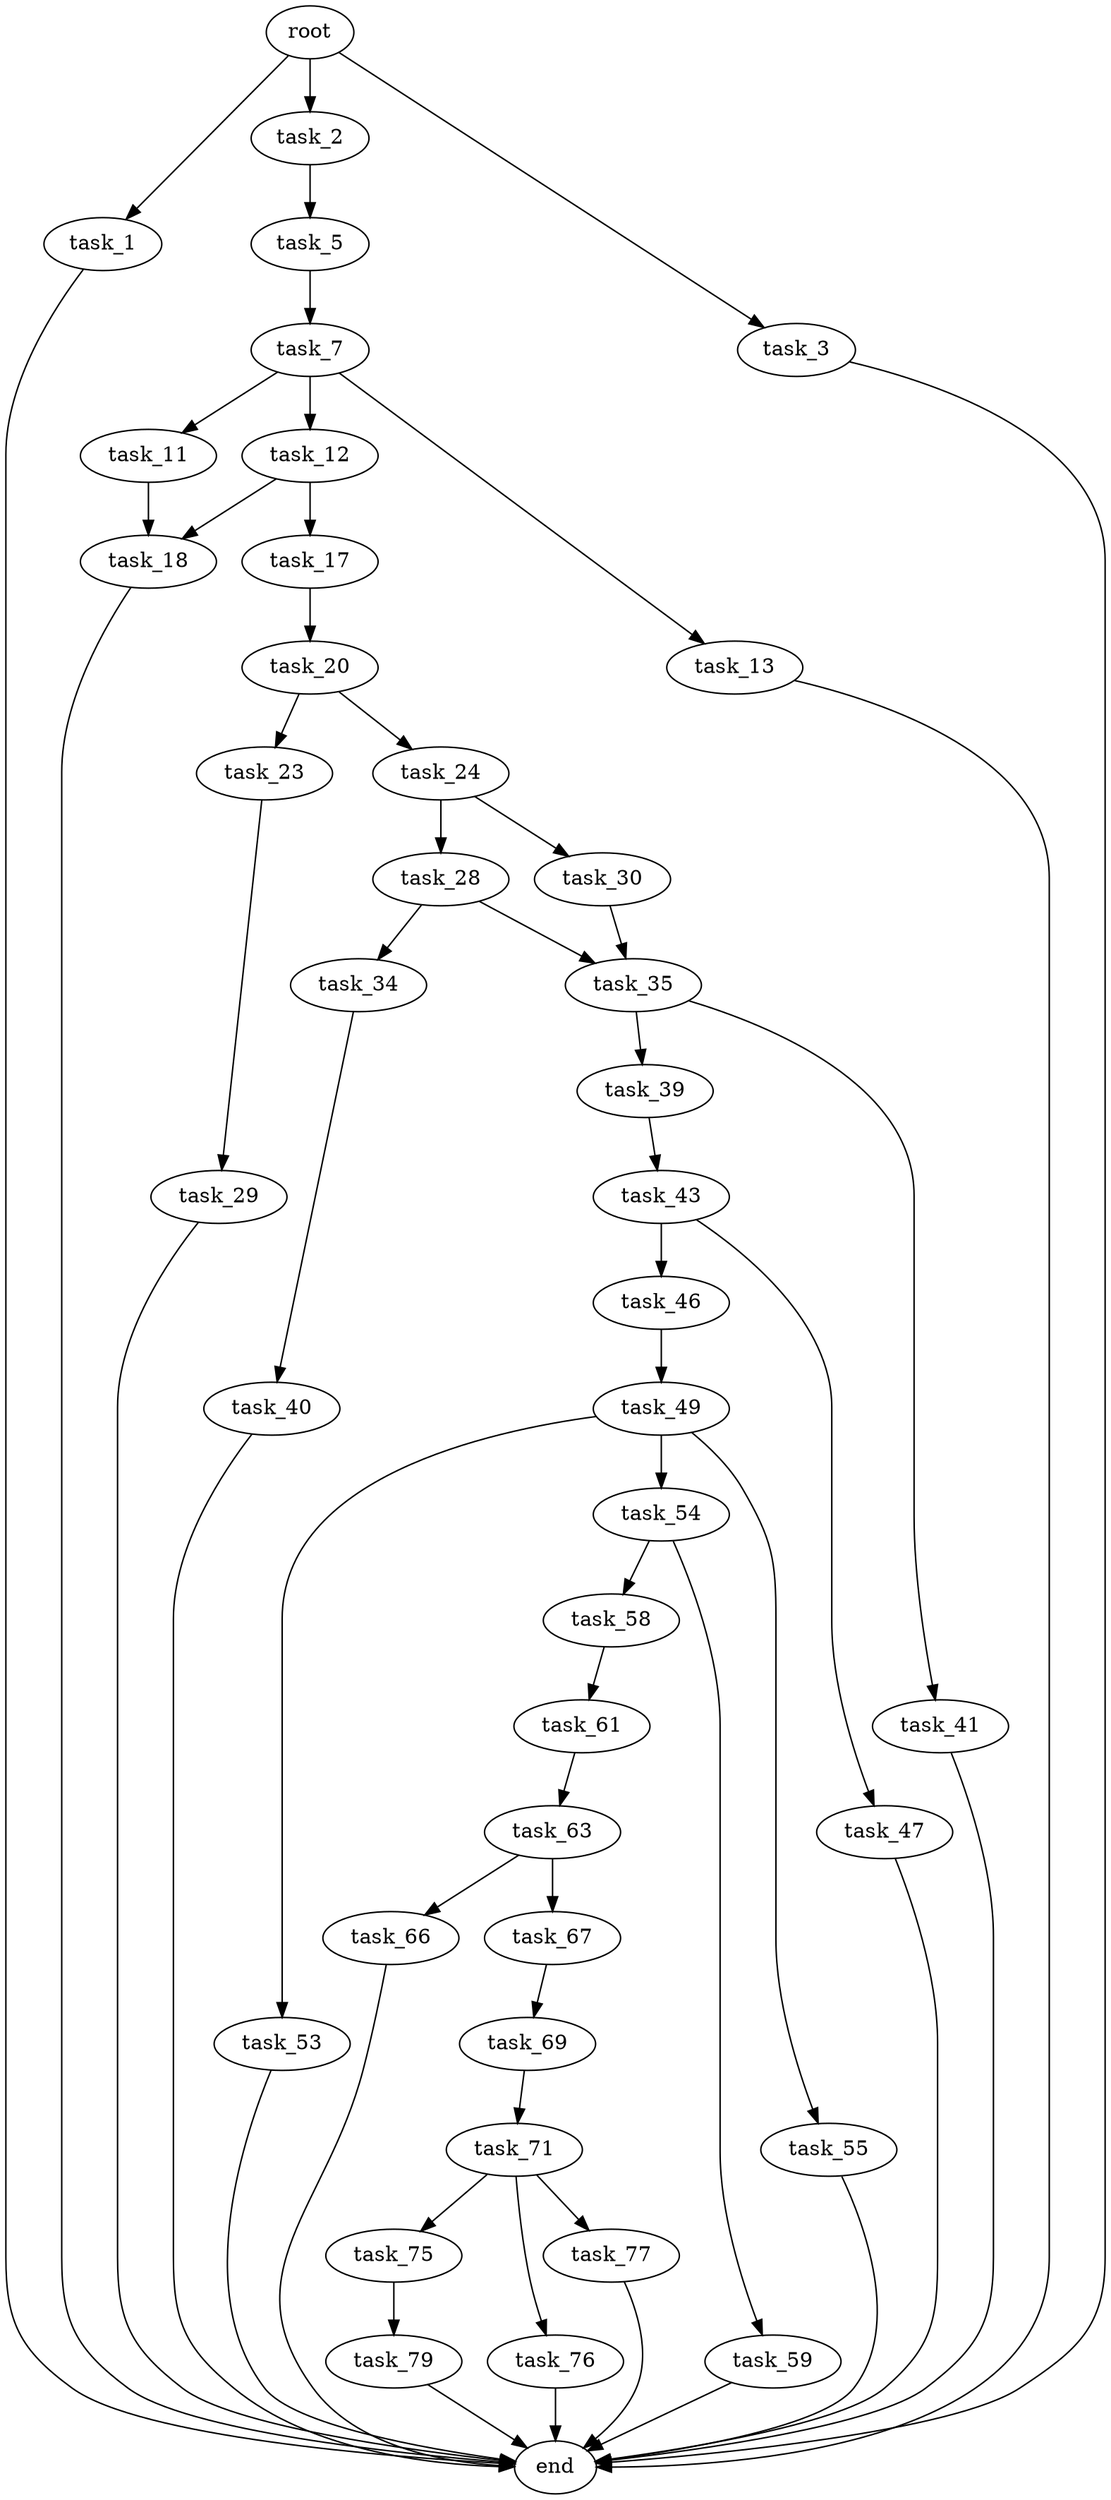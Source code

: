 digraph G {
  root [size="0.000000"];
  task_1 [size="231928233984.000000"];
  task_2 [size="779815041915.000000"];
  task_3 [size="231928233984.000000"];
  task_5 [size="332437783317.000000"];
  task_7 [size="13107885397.000000"];
  task_11 [size="18354931045.000000"];
  task_12 [size="853255395432.000000"];
  task_13 [size="28991029248.000000"];
  task_17 [size="102502117364.000000"];
  task_18 [size="23721387149.000000"];
  task_20 [size="17783776298.000000"];
  task_23 [size="134217728000.000000"];
  task_24 [size="64897641064.000000"];
  task_28 [size="787454776730.000000"];
  task_29 [size="2023577849.000000"];
  task_30 [size="368293445632.000000"];
  task_34 [size="5811411277.000000"];
  task_35 [size="89228601638.000000"];
  task_39 [size="231928233984.000000"];
  task_40 [size="1194903776087.000000"];
  task_41 [size="98889970146.000000"];
  task_43 [size="21539395474.000000"];
  task_46 [size="132059299308.000000"];
  task_47 [size="370970217769.000000"];
  task_49 [size="452557956886.000000"];
  task_53 [size="1070583838245.000000"];
  task_54 [size="479192386029.000000"];
  task_55 [size="231928233984.000000"];
  task_58 [size="31544007955.000000"];
  task_59 [size="11850737107.000000"];
  task_61 [size="13861432721.000000"];
  task_63 [size="306668667928.000000"];
  task_66 [size="6744042960.000000"];
  task_67 [size="1095519816.000000"];
  task_69 [size="1107551936.000000"];
  task_71 [size="5834907088.000000"];
  task_75 [size="513354015997.000000"];
  task_76 [size="782757789696.000000"];
  task_77 [size="157194676696.000000"];
  task_79 [size="190019357640.000000"];
  end [size="0.000000"];

  root -> task_1 [size="1.000000"];
  root -> task_2 [size="1.000000"];
  root -> task_3 [size="1.000000"];
  task_1 -> end [size="1.000000"];
  task_2 -> task_5 [size="536870912.000000"];
  task_3 -> end [size="1.000000"];
  task_5 -> task_7 [size="301989888.000000"];
  task_7 -> task_11 [size="411041792.000000"];
  task_7 -> task_12 [size="411041792.000000"];
  task_7 -> task_13 [size="411041792.000000"];
  task_11 -> task_18 [size="33554432.000000"];
  task_12 -> task_17 [size="536870912.000000"];
  task_12 -> task_18 [size="536870912.000000"];
  task_13 -> end [size="1.000000"];
  task_17 -> task_20 [size="209715200.000000"];
  task_18 -> end [size="1.000000"];
  task_20 -> task_23 [size="679477248.000000"];
  task_20 -> task_24 [size="679477248.000000"];
  task_23 -> task_29 [size="209715200.000000"];
  task_24 -> task_28 [size="209715200.000000"];
  task_24 -> task_30 [size="209715200.000000"];
  task_28 -> task_34 [size="679477248.000000"];
  task_28 -> task_35 [size="679477248.000000"];
  task_29 -> end [size="1.000000"];
  task_30 -> task_35 [size="411041792.000000"];
  task_34 -> task_40 [size="301989888.000000"];
  task_35 -> task_39 [size="75497472.000000"];
  task_35 -> task_41 [size="75497472.000000"];
  task_39 -> task_43 [size="301989888.000000"];
  task_40 -> end [size="1.000000"];
  task_41 -> end [size="1.000000"];
  task_43 -> task_46 [size="411041792.000000"];
  task_43 -> task_47 [size="411041792.000000"];
  task_46 -> task_49 [size="411041792.000000"];
  task_47 -> end [size="1.000000"];
  task_49 -> task_53 [size="301989888.000000"];
  task_49 -> task_54 [size="301989888.000000"];
  task_49 -> task_55 [size="301989888.000000"];
  task_53 -> end [size="1.000000"];
  task_54 -> task_58 [size="301989888.000000"];
  task_54 -> task_59 [size="301989888.000000"];
  task_55 -> end [size="1.000000"];
  task_58 -> task_61 [size="33554432.000000"];
  task_59 -> end [size="1.000000"];
  task_61 -> task_63 [size="301989888.000000"];
  task_63 -> task_66 [size="209715200.000000"];
  task_63 -> task_67 [size="209715200.000000"];
  task_66 -> end [size="1.000000"];
  task_67 -> task_69 [size="33554432.000000"];
  task_69 -> task_71 [size="33554432.000000"];
  task_71 -> task_75 [size="679477248.000000"];
  task_71 -> task_76 [size="679477248.000000"];
  task_71 -> task_77 [size="679477248.000000"];
  task_75 -> task_79 [size="679477248.000000"];
  task_76 -> end [size="1.000000"];
  task_77 -> end [size="1.000000"];
  task_79 -> end [size="1.000000"];
}
